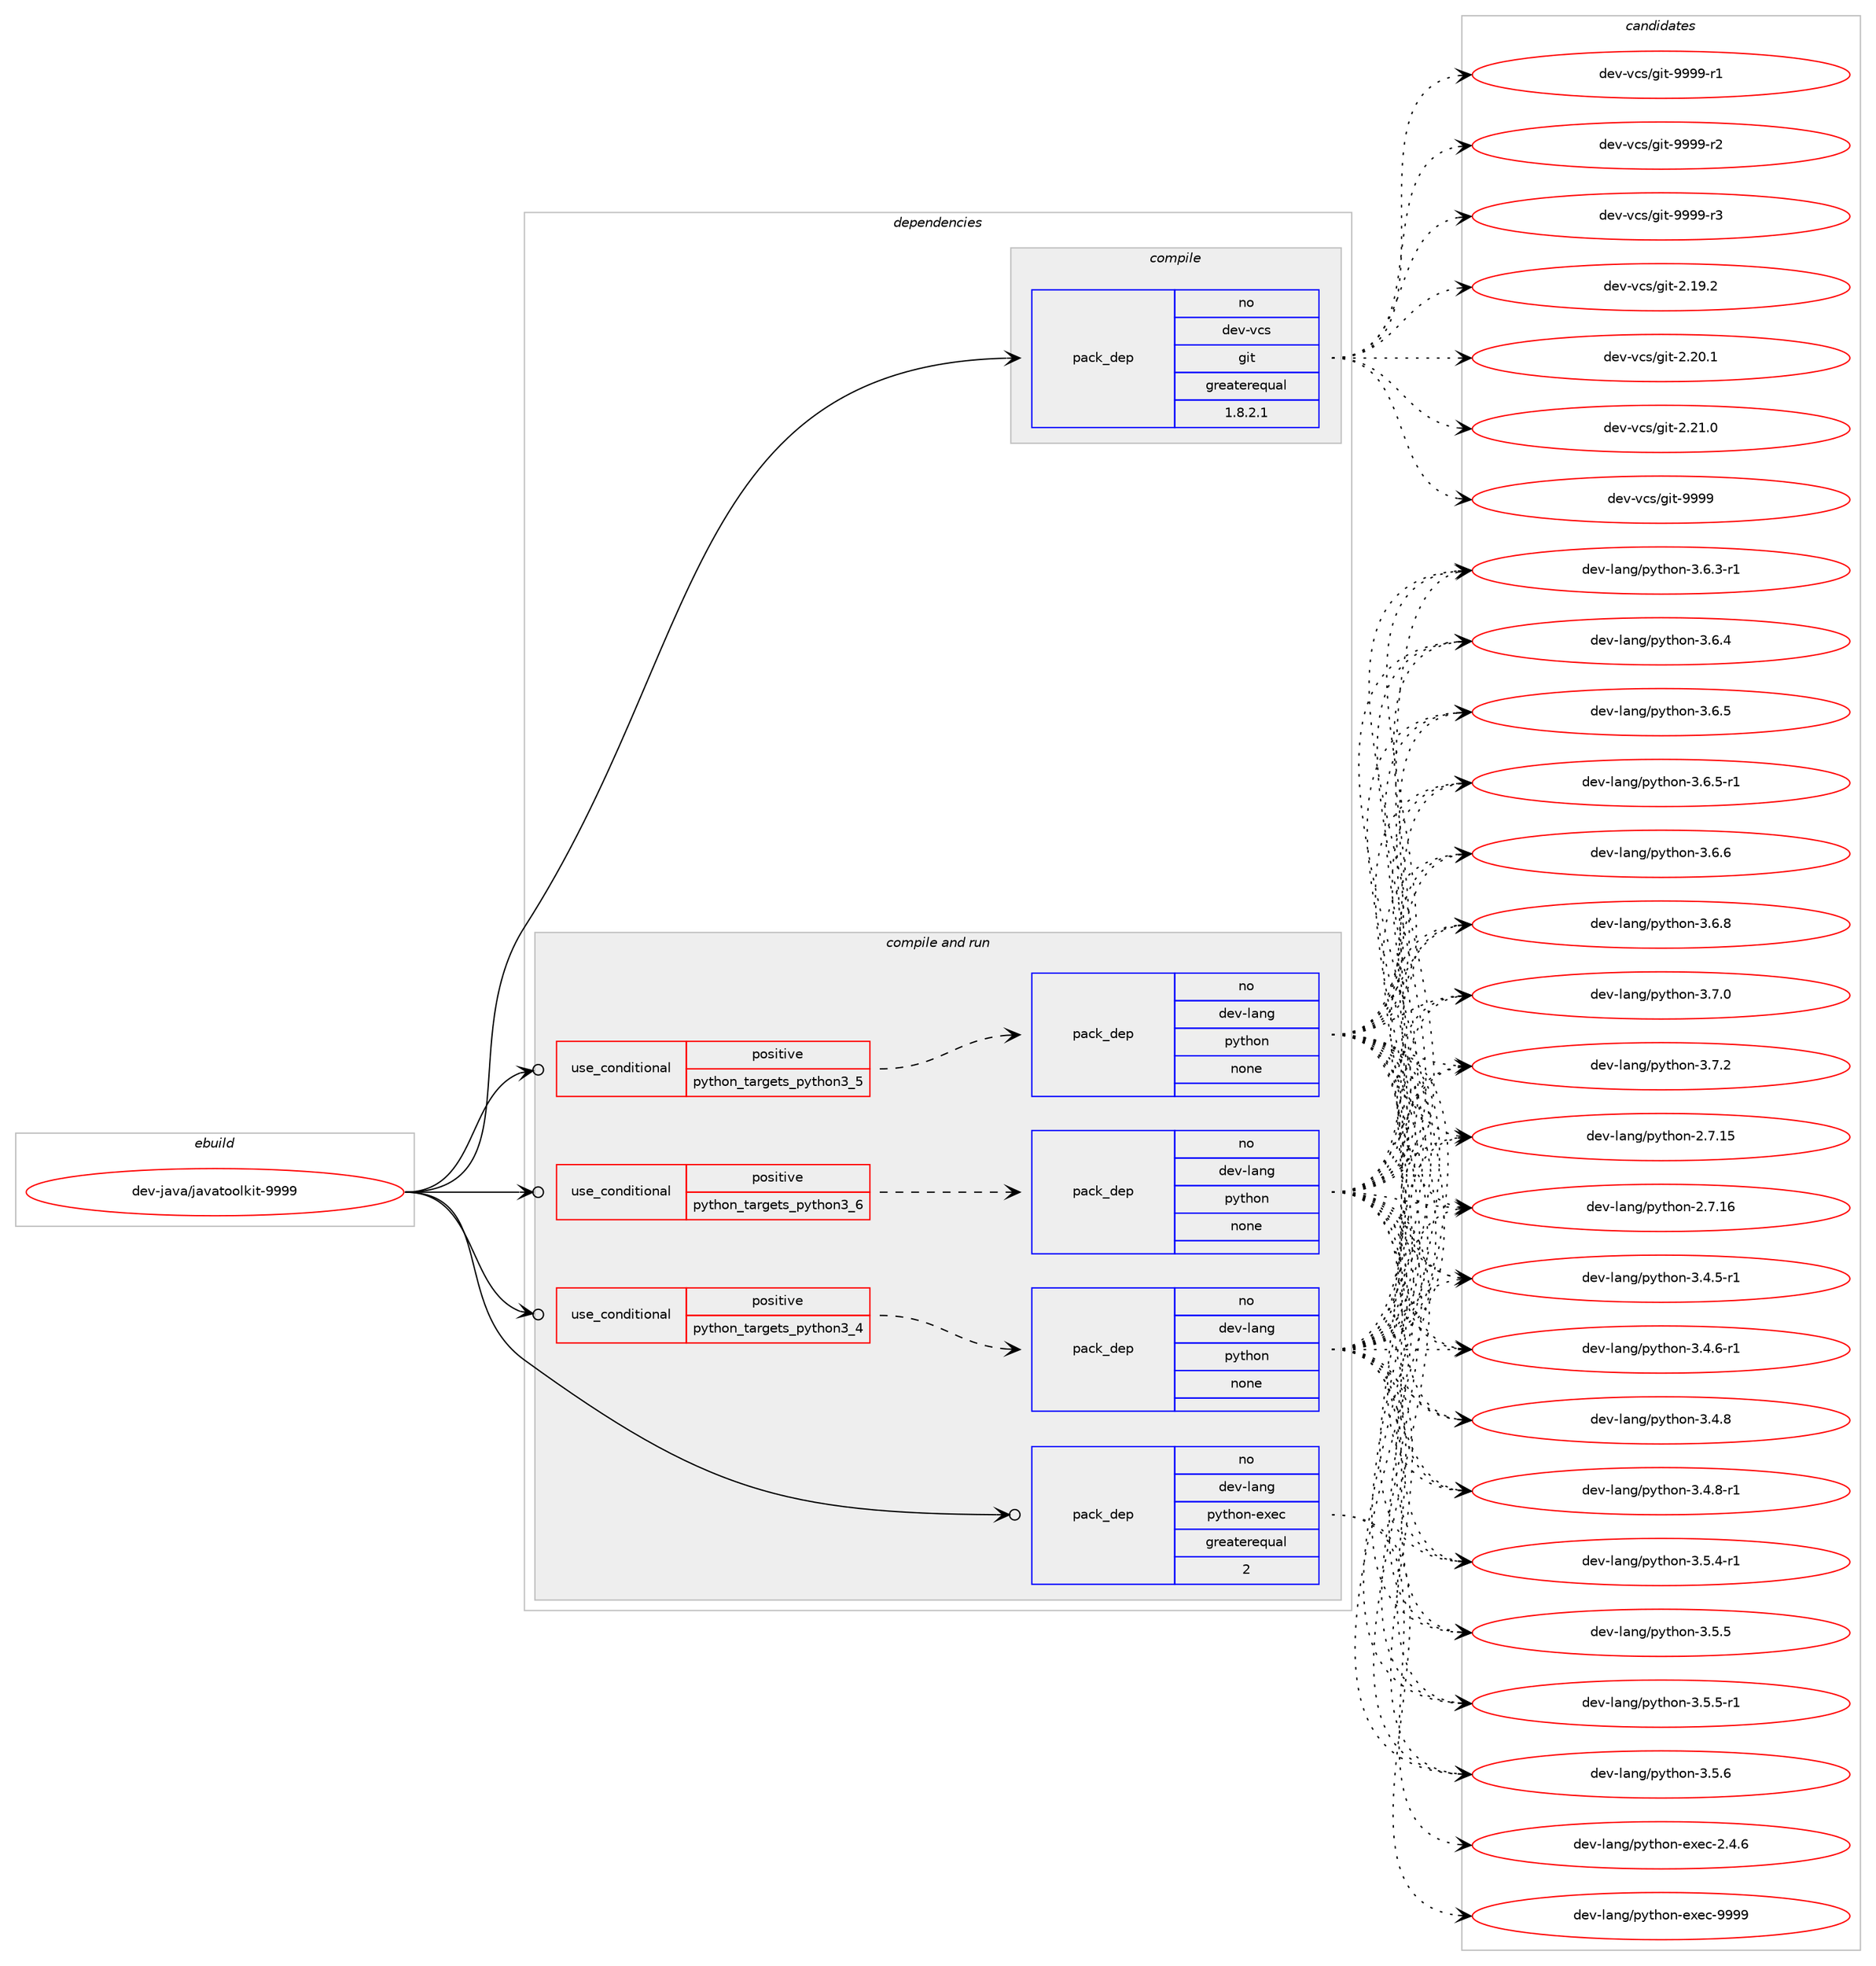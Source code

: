 digraph prolog {

# *************
# Graph options
# *************

newrank=true;
concentrate=true;
compound=true;
graph [rankdir=LR,fontname=Helvetica,fontsize=10,ranksep=1.5];#, ranksep=2.5, nodesep=0.2];
edge  [arrowhead=vee];
node  [fontname=Helvetica,fontsize=10];

# **********
# The ebuild
# **********

subgraph cluster_leftcol {
color=gray;
rank=same;
label=<<i>ebuild</i>>;
id [label="dev-java/javatoolkit-9999", color=red, width=4, href="../dev-java/javatoolkit-9999.svg"];
}

# ****************
# The dependencies
# ****************

subgraph cluster_midcol {
color=gray;
label=<<i>dependencies</i>>;
subgraph cluster_compile {
fillcolor="#eeeeee";
style=filled;
label=<<i>compile</i>>;
subgraph pack968441 {
dependency1353724 [label=<<TABLE BORDER="0" CELLBORDER="1" CELLSPACING="0" CELLPADDING="4" WIDTH="220"><TR><TD ROWSPAN="6" CELLPADDING="30">pack_dep</TD></TR><TR><TD WIDTH="110">no</TD></TR><TR><TD>dev-vcs</TD></TR><TR><TD>git</TD></TR><TR><TD>greaterequal</TD></TR><TR><TD>1.8.2.1</TD></TR></TABLE>>, shape=none, color=blue];
}
id:e -> dependency1353724:w [weight=20,style="solid",arrowhead="vee"];
}
subgraph cluster_compileandrun {
fillcolor="#eeeeee";
style=filled;
label=<<i>compile and run</i>>;
subgraph cond362846 {
dependency1353725 [label=<<TABLE BORDER="0" CELLBORDER="1" CELLSPACING="0" CELLPADDING="4"><TR><TD ROWSPAN="3" CELLPADDING="10">use_conditional</TD></TR><TR><TD>positive</TD></TR><TR><TD>python_targets_python3_4</TD></TR></TABLE>>, shape=none, color=red];
subgraph pack968442 {
dependency1353726 [label=<<TABLE BORDER="0" CELLBORDER="1" CELLSPACING="0" CELLPADDING="4" WIDTH="220"><TR><TD ROWSPAN="6" CELLPADDING="30">pack_dep</TD></TR><TR><TD WIDTH="110">no</TD></TR><TR><TD>dev-lang</TD></TR><TR><TD>python</TD></TR><TR><TD>none</TD></TR><TR><TD></TD></TR></TABLE>>, shape=none, color=blue];
}
dependency1353725:e -> dependency1353726:w [weight=20,style="dashed",arrowhead="vee"];
}
id:e -> dependency1353725:w [weight=20,style="solid",arrowhead="odotvee"];
subgraph cond362847 {
dependency1353727 [label=<<TABLE BORDER="0" CELLBORDER="1" CELLSPACING="0" CELLPADDING="4"><TR><TD ROWSPAN="3" CELLPADDING="10">use_conditional</TD></TR><TR><TD>positive</TD></TR><TR><TD>python_targets_python3_5</TD></TR></TABLE>>, shape=none, color=red];
subgraph pack968443 {
dependency1353728 [label=<<TABLE BORDER="0" CELLBORDER="1" CELLSPACING="0" CELLPADDING="4" WIDTH="220"><TR><TD ROWSPAN="6" CELLPADDING="30">pack_dep</TD></TR><TR><TD WIDTH="110">no</TD></TR><TR><TD>dev-lang</TD></TR><TR><TD>python</TD></TR><TR><TD>none</TD></TR><TR><TD></TD></TR></TABLE>>, shape=none, color=blue];
}
dependency1353727:e -> dependency1353728:w [weight=20,style="dashed",arrowhead="vee"];
}
id:e -> dependency1353727:w [weight=20,style="solid",arrowhead="odotvee"];
subgraph cond362848 {
dependency1353729 [label=<<TABLE BORDER="0" CELLBORDER="1" CELLSPACING="0" CELLPADDING="4"><TR><TD ROWSPAN="3" CELLPADDING="10">use_conditional</TD></TR><TR><TD>positive</TD></TR><TR><TD>python_targets_python3_6</TD></TR></TABLE>>, shape=none, color=red];
subgraph pack968444 {
dependency1353730 [label=<<TABLE BORDER="0" CELLBORDER="1" CELLSPACING="0" CELLPADDING="4" WIDTH="220"><TR><TD ROWSPAN="6" CELLPADDING="30">pack_dep</TD></TR><TR><TD WIDTH="110">no</TD></TR><TR><TD>dev-lang</TD></TR><TR><TD>python</TD></TR><TR><TD>none</TD></TR><TR><TD></TD></TR></TABLE>>, shape=none, color=blue];
}
dependency1353729:e -> dependency1353730:w [weight=20,style="dashed",arrowhead="vee"];
}
id:e -> dependency1353729:w [weight=20,style="solid",arrowhead="odotvee"];
subgraph pack968445 {
dependency1353731 [label=<<TABLE BORDER="0" CELLBORDER="1" CELLSPACING="0" CELLPADDING="4" WIDTH="220"><TR><TD ROWSPAN="6" CELLPADDING="30">pack_dep</TD></TR><TR><TD WIDTH="110">no</TD></TR><TR><TD>dev-lang</TD></TR><TR><TD>python-exec</TD></TR><TR><TD>greaterequal</TD></TR><TR><TD>2</TD></TR></TABLE>>, shape=none, color=blue];
}
id:e -> dependency1353731:w [weight=20,style="solid",arrowhead="odotvee"];
}
subgraph cluster_run {
fillcolor="#eeeeee";
style=filled;
label=<<i>run</i>>;
}
}

# **************
# The candidates
# **************

subgraph cluster_choices {
rank=same;
color=gray;
label=<<i>candidates</i>>;

subgraph choice968441 {
color=black;
nodesep=1;
choice10010111845118991154710310511645504649574650 [label="dev-vcs/git-2.19.2", color=red, width=4,href="../dev-vcs/git-2.19.2.svg"];
choice10010111845118991154710310511645504650484649 [label="dev-vcs/git-2.20.1", color=red, width=4,href="../dev-vcs/git-2.20.1.svg"];
choice10010111845118991154710310511645504650494648 [label="dev-vcs/git-2.21.0", color=red, width=4,href="../dev-vcs/git-2.21.0.svg"];
choice1001011184511899115471031051164557575757 [label="dev-vcs/git-9999", color=red, width=4,href="../dev-vcs/git-9999.svg"];
choice10010111845118991154710310511645575757574511449 [label="dev-vcs/git-9999-r1", color=red, width=4,href="../dev-vcs/git-9999-r1.svg"];
choice10010111845118991154710310511645575757574511450 [label="dev-vcs/git-9999-r2", color=red, width=4,href="../dev-vcs/git-9999-r2.svg"];
choice10010111845118991154710310511645575757574511451 [label="dev-vcs/git-9999-r3", color=red, width=4,href="../dev-vcs/git-9999-r3.svg"];
dependency1353724:e -> choice10010111845118991154710310511645504649574650:w [style=dotted,weight="100"];
dependency1353724:e -> choice10010111845118991154710310511645504650484649:w [style=dotted,weight="100"];
dependency1353724:e -> choice10010111845118991154710310511645504650494648:w [style=dotted,weight="100"];
dependency1353724:e -> choice1001011184511899115471031051164557575757:w [style=dotted,weight="100"];
dependency1353724:e -> choice10010111845118991154710310511645575757574511449:w [style=dotted,weight="100"];
dependency1353724:e -> choice10010111845118991154710310511645575757574511450:w [style=dotted,weight="100"];
dependency1353724:e -> choice10010111845118991154710310511645575757574511451:w [style=dotted,weight="100"];
}
subgraph choice968442 {
color=black;
nodesep=1;
choice10010111845108971101034711212111610411111045504655464953 [label="dev-lang/python-2.7.15", color=red, width=4,href="../dev-lang/python-2.7.15.svg"];
choice10010111845108971101034711212111610411111045504655464954 [label="dev-lang/python-2.7.16", color=red, width=4,href="../dev-lang/python-2.7.16.svg"];
choice1001011184510897110103471121211161041111104551465246534511449 [label="dev-lang/python-3.4.5-r1", color=red, width=4,href="../dev-lang/python-3.4.5-r1.svg"];
choice1001011184510897110103471121211161041111104551465246544511449 [label="dev-lang/python-3.4.6-r1", color=red, width=4,href="../dev-lang/python-3.4.6-r1.svg"];
choice100101118451089711010347112121116104111110455146524656 [label="dev-lang/python-3.4.8", color=red, width=4,href="../dev-lang/python-3.4.8.svg"];
choice1001011184510897110103471121211161041111104551465246564511449 [label="dev-lang/python-3.4.8-r1", color=red, width=4,href="../dev-lang/python-3.4.8-r1.svg"];
choice1001011184510897110103471121211161041111104551465346524511449 [label="dev-lang/python-3.5.4-r1", color=red, width=4,href="../dev-lang/python-3.5.4-r1.svg"];
choice100101118451089711010347112121116104111110455146534653 [label="dev-lang/python-3.5.5", color=red, width=4,href="../dev-lang/python-3.5.5.svg"];
choice1001011184510897110103471121211161041111104551465346534511449 [label="dev-lang/python-3.5.5-r1", color=red, width=4,href="../dev-lang/python-3.5.5-r1.svg"];
choice100101118451089711010347112121116104111110455146534654 [label="dev-lang/python-3.5.6", color=red, width=4,href="../dev-lang/python-3.5.6.svg"];
choice1001011184510897110103471121211161041111104551465446514511449 [label="dev-lang/python-3.6.3-r1", color=red, width=4,href="../dev-lang/python-3.6.3-r1.svg"];
choice100101118451089711010347112121116104111110455146544652 [label="dev-lang/python-3.6.4", color=red, width=4,href="../dev-lang/python-3.6.4.svg"];
choice100101118451089711010347112121116104111110455146544653 [label="dev-lang/python-3.6.5", color=red, width=4,href="../dev-lang/python-3.6.5.svg"];
choice1001011184510897110103471121211161041111104551465446534511449 [label="dev-lang/python-3.6.5-r1", color=red, width=4,href="../dev-lang/python-3.6.5-r1.svg"];
choice100101118451089711010347112121116104111110455146544654 [label="dev-lang/python-3.6.6", color=red, width=4,href="../dev-lang/python-3.6.6.svg"];
choice100101118451089711010347112121116104111110455146544656 [label="dev-lang/python-3.6.8", color=red, width=4,href="../dev-lang/python-3.6.8.svg"];
choice100101118451089711010347112121116104111110455146554648 [label="dev-lang/python-3.7.0", color=red, width=4,href="../dev-lang/python-3.7.0.svg"];
choice100101118451089711010347112121116104111110455146554650 [label="dev-lang/python-3.7.2", color=red, width=4,href="../dev-lang/python-3.7.2.svg"];
dependency1353726:e -> choice10010111845108971101034711212111610411111045504655464953:w [style=dotted,weight="100"];
dependency1353726:e -> choice10010111845108971101034711212111610411111045504655464954:w [style=dotted,weight="100"];
dependency1353726:e -> choice1001011184510897110103471121211161041111104551465246534511449:w [style=dotted,weight="100"];
dependency1353726:e -> choice1001011184510897110103471121211161041111104551465246544511449:w [style=dotted,weight="100"];
dependency1353726:e -> choice100101118451089711010347112121116104111110455146524656:w [style=dotted,weight="100"];
dependency1353726:e -> choice1001011184510897110103471121211161041111104551465246564511449:w [style=dotted,weight="100"];
dependency1353726:e -> choice1001011184510897110103471121211161041111104551465346524511449:w [style=dotted,weight="100"];
dependency1353726:e -> choice100101118451089711010347112121116104111110455146534653:w [style=dotted,weight="100"];
dependency1353726:e -> choice1001011184510897110103471121211161041111104551465346534511449:w [style=dotted,weight="100"];
dependency1353726:e -> choice100101118451089711010347112121116104111110455146534654:w [style=dotted,weight="100"];
dependency1353726:e -> choice1001011184510897110103471121211161041111104551465446514511449:w [style=dotted,weight="100"];
dependency1353726:e -> choice100101118451089711010347112121116104111110455146544652:w [style=dotted,weight="100"];
dependency1353726:e -> choice100101118451089711010347112121116104111110455146544653:w [style=dotted,weight="100"];
dependency1353726:e -> choice1001011184510897110103471121211161041111104551465446534511449:w [style=dotted,weight="100"];
dependency1353726:e -> choice100101118451089711010347112121116104111110455146544654:w [style=dotted,weight="100"];
dependency1353726:e -> choice100101118451089711010347112121116104111110455146544656:w [style=dotted,weight="100"];
dependency1353726:e -> choice100101118451089711010347112121116104111110455146554648:w [style=dotted,weight="100"];
dependency1353726:e -> choice100101118451089711010347112121116104111110455146554650:w [style=dotted,weight="100"];
}
subgraph choice968443 {
color=black;
nodesep=1;
choice10010111845108971101034711212111610411111045504655464953 [label="dev-lang/python-2.7.15", color=red, width=4,href="../dev-lang/python-2.7.15.svg"];
choice10010111845108971101034711212111610411111045504655464954 [label="dev-lang/python-2.7.16", color=red, width=4,href="../dev-lang/python-2.7.16.svg"];
choice1001011184510897110103471121211161041111104551465246534511449 [label="dev-lang/python-3.4.5-r1", color=red, width=4,href="../dev-lang/python-3.4.5-r1.svg"];
choice1001011184510897110103471121211161041111104551465246544511449 [label="dev-lang/python-3.4.6-r1", color=red, width=4,href="../dev-lang/python-3.4.6-r1.svg"];
choice100101118451089711010347112121116104111110455146524656 [label="dev-lang/python-3.4.8", color=red, width=4,href="../dev-lang/python-3.4.8.svg"];
choice1001011184510897110103471121211161041111104551465246564511449 [label="dev-lang/python-3.4.8-r1", color=red, width=4,href="../dev-lang/python-3.4.8-r1.svg"];
choice1001011184510897110103471121211161041111104551465346524511449 [label="dev-lang/python-3.5.4-r1", color=red, width=4,href="../dev-lang/python-3.5.4-r1.svg"];
choice100101118451089711010347112121116104111110455146534653 [label="dev-lang/python-3.5.5", color=red, width=4,href="../dev-lang/python-3.5.5.svg"];
choice1001011184510897110103471121211161041111104551465346534511449 [label="dev-lang/python-3.5.5-r1", color=red, width=4,href="../dev-lang/python-3.5.5-r1.svg"];
choice100101118451089711010347112121116104111110455146534654 [label="dev-lang/python-3.5.6", color=red, width=4,href="../dev-lang/python-3.5.6.svg"];
choice1001011184510897110103471121211161041111104551465446514511449 [label="dev-lang/python-3.6.3-r1", color=red, width=4,href="../dev-lang/python-3.6.3-r1.svg"];
choice100101118451089711010347112121116104111110455146544652 [label="dev-lang/python-3.6.4", color=red, width=4,href="../dev-lang/python-3.6.4.svg"];
choice100101118451089711010347112121116104111110455146544653 [label="dev-lang/python-3.6.5", color=red, width=4,href="../dev-lang/python-3.6.5.svg"];
choice1001011184510897110103471121211161041111104551465446534511449 [label="dev-lang/python-3.6.5-r1", color=red, width=4,href="../dev-lang/python-3.6.5-r1.svg"];
choice100101118451089711010347112121116104111110455146544654 [label="dev-lang/python-3.6.6", color=red, width=4,href="../dev-lang/python-3.6.6.svg"];
choice100101118451089711010347112121116104111110455146544656 [label="dev-lang/python-3.6.8", color=red, width=4,href="../dev-lang/python-3.6.8.svg"];
choice100101118451089711010347112121116104111110455146554648 [label="dev-lang/python-3.7.0", color=red, width=4,href="../dev-lang/python-3.7.0.svg"];
choice100101118451089711010347112121116104111110455146554650 [label="dev-lang/python-3.7.2", color=red, width=4,href="../dev-lang/python-3.7.2.svg"];
dependency1353728:e -> choice10010111845108971101034711212111610411111045504655464953:w [style=dotted,weight="100"];
dependency1353728:e -> choice10010111845108971101034711212111610411111045504655464954:w [style=dotted,weight="100"];
dependency1353728:e -> choice1001011184510897110103471121211161041111104551465246534511449:w [style=dotted,weight="100"];
dependency1353728:e -> choice1001011184510897110103471121211161041111104551465246544511449:w [style=dotted,weight="100"];
dependency1353728:e -> choice100101118451089711010347112121116104111110455146524656:w [style=dotted,weight="100"];
dependency1353728:e -> choice1001011184510897110103471121211161041111104551465246564511449:w [style=dotted,weight="100"];
dependency1353728:e -> choice1001011184510897110103471121211161041111104551465346524511449:w [style=dotted,weight="100"];
dependency1353728:e -> choice100101118451089711010347112121116104111110455146534653:w [style=dotted,weight="100"];
dependency1353728:e -> choice1001011184510897110103471121211161041111104551465346534511449:w [style=dotted,weight="100"];
dependency1353728:e -> choice100101118451089711010347112121116104111110455146534654:w [style=dotted,weight="100"];
dependency1353728:e -> choice1001011184510897110103471121211161041111104551465446514511449:w [style=dotted,weight="100"];
dependency1353728:e -> choice100101118451089711010347112121116104111110455146544652:w [style=dotted,weight="100"];
dependency1353728:e -> choice100101118451089711010347112121116104111110455146544653:w [style=dotted,weight="100"];
dependency1353728:e -> choice1001011184510897110103471121211161041111104551465446534511449:w [style=dotted,weight="100"];
dependency1353728:e -> choice100101118451089711010347112121116104111110455146544654:w [style=dotted,weight="100"];
dependency1353728:e -> choice100101118451089711010347112121116104111110455146544656:w [style=dotted,weight="100"];
dependency1353728:e -> choice100101118451089711010347112121116104111110455146554648:w [style=dotted,weight="100"];
dependency1353728:e -> choice100101118451089711010347112121116104111110455146554650:w [style=dotted,weight="100"];
}
subgraph choice968444 {
color=black;
nodesep=1;
choice10010111845108971101034711212111610411111045504655464953 [label="dev-lang/python-2.7.15", color=red, width=4,href="../dev-lang/python-2.7.15.svg"];
choice10010111845108971101034711212111610411111045504655464954 [label="dev-lang/python-2.7.16", color=red, width=4,href="../dev-lang/python-2.7.16.svg"];
choice1001011184510897110103471121211161041111104551465246534511449 [label="dev-lang/python-3.4.5-r1", color=red, width=4,href="../dev-lang/python-3.4.5-r1.svg"];
choice1001011184510897110103471121211161041111104551465246544511449 [label="dev-lang/python-3.4.6-r1", color=red, width=4,href="../dev-lang/python-3.4.6-r1.svg"];
choice100101118451089711010347112121116104111110455146524656 [label="dev-lang/python-3.4.8", color=red, width=4,href="../dev-lang/python-3.4.8.svg"];
choice1001011184510897110103471121211161041111104551465246564511449 [label="dev-lang/python-3.4.8-r1", color=red, width=4,href="../dev-lang/python-3.4.8-r1.svg"];
choice1001011184510897110103471121211161041111104551465346524511449 [label="dev-lang/python-3.5.4-r1", color=red, width=4,href="../dev-lang/python-3.5.4-r1.svg"];
choice100101118451089711010347112121116104111110455146534653 [label="dev-lang/python-3.5.5", color=red, width=4,href="../dev-lang/python-3.5.5.svg"];
choice1001011184510897110103471121211161041111104551465346534511449 [label="dev-lang/python-3.5.5-r1", color=red, width=4,href="../dev-lang/python-3.5.5-r1.svg"];
choice100101118451089711010347112121116104111110455146534654 [label="dev-lang/python-3.5.6", color=red, width=4,href="../dev-lang/python-3.5.6.svg"];
choice1001011184510897110103471121211161041111104551465446514511449 [label="dev-lang/python-3.6.3-r1", color=red, width=4,href="../dev-lang/python-3.6.3-r1.svg"];
choice100101118451089711010347112121116104111110455146544652 [label="dev-lang/python-3.6.4", color=red, width=4,href="../dev-lang/python-3.6.4.svg"];
choice100101118451089711010347112121116104111110455146544653 [label="dev-lang/python-3.6.5", color=red, width=4,href="../dev-lang/python-3.6.5.svg"];
choice1001011184510897110103471121211161041111104551465446534511449 [label="dev-lang/python-3.6.5-r1", color=red, width=4,href="../dev-lang/python-3.6.5-r1.svg"];
choice100101118451089711010347112121116104111110455146544654 [label="dev-lang/python-3.6.6", color=red, width=4,href="../dev-lang/python-3.6.6.svg"];
choice100101118451089711010347112121116104111110455146544656 [label="dev-lang/python-3.6.8", color=red, width=4,href="../dev-lang/python-3.6.8.svg"];
choice100101118451089711010347112121116104111110455146554648 [label="dev-lang/python-3.7.0", color=red, width=4,href="../dev-lang/python-3.7.0.svg"];
choice100101118451089711010347112121116104111110455146554650 [label="dev-lang/python-3.7.2", color=red, width=4,href="../dev-lang/python-3.7.2.svg"];
dependency1353730:e -> choice10010111845108971101034711212111610411111045504655464953:w [style=dotted,weight="100"];
dependency1353730:e -> choice10010111845108971101034711212111610411111045504655464954:w [style=dotted,weight="100"];
dependency1353730:e -> choice1001011184510897110103471121211161041111104551465246534511449:w [style=dotted,weight="100"];
dependency1353730:e -> choice1001011184510897110103471121211161041111104551465246544511449:w [style=dotted,weight="100"];
dependency1353730:e -> choice100101118451089711010347112121116104111110455146524656:w [style=dotted,weight="100"];
dependency1353730:e -> choice1001011184510897110103471121211161041111104551465246564511449:w [style=dotted,weight="100"];
dependency1353730:e -> choice1001011184510897110103471121211161041111104551465346524511449:w [style=dotted,weight="100"];
dependency1353730:e -> choice100101118451089711010347112121116104111110455146534653:w [style=dotted,weight="100"];
dependency1353730:e -> choice1001011184510897110103471121211161041111104551465346534511449:w [style=dotted,weight="100"];
dependency1353730:e -> choice100101118451089711010347112121116104111110455146534654:w [style=dotted,weight="100"];
dependency1353730:e -> choice1001011184510897110103471121211161041111104551465446514511449:w [style=dotted,weight="100"];
dependency1353730:e -> choice100101118451089711010347112121116104111110455146544652:w [style=dotted,weight="100"];
dependency1353730:e -> choice100101118451089711010347112121116104111110455146544653:w [style=dotted,weight="100"];
dependency1353730:e -> choice1001011184510897110103471121211161041111104551465446534511449:w [style=dotted,weight="100"];
dependency1353730:e -> choice100101118451089711010347112121116104111110455146544654:w [style=dotted,weight="100"];
dependency1353730:e -> choice100101118451089711010347112121116104111110455146544656:w [style=dotted,weight="100"];
dependency1353730:e -> choice100101118451089711010347112121116104111110455146554648:w [style=dotted,weight="100"];
dependency1353730:e -> choice100101118451089711010347112121116104111110455146554650:w [style=dotted,weight="100"];
}
subgraph choice968445 {
color=black;
nodesep=1;
choice1001011184510897110103471121211161041111104510112010199455046524654 [label="dev-lang/python-exec-2.4.6", color=red, width=4,href="../dev-lang/python-exec-2.4.6.svg"];
choice10010111845108971101034711212111610411111045101120101994557575757 [label="dev-lang/python-exec-9999", color=red, width=4,href="../dev-lang/python-exec-9999.svg"];
dependency1353731:e -> choice1001011184510897110103471121211161041111104510112010199455046524654:w [style=dotted,weight="100"];
dependency1353731:e -> choice10010111845108971101034711212111610411111045101120101994557575757:w [style=dotted,weight="100"];
}
}

}
